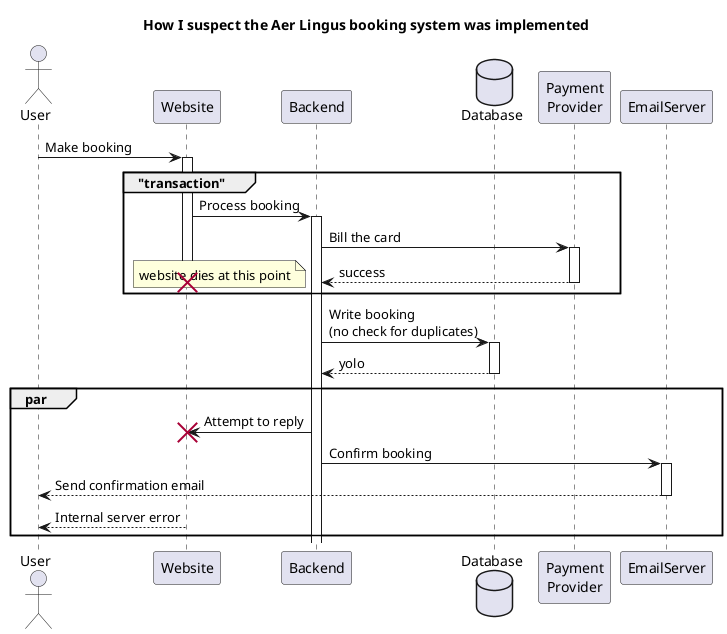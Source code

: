 @startuml  overview

title How I suspect the Aer Lingus booking system was implemented
actor User 
autoactivate on
User -> Website: Make booking 
group "transaction"
Website -> Backend: Process booking
database Database
participant "Payment\nProvider" as Provider 
Backend -> Provider: Bill the card 
return success
note left: website dies at this point
destroy Website
end
Backend -> Database: Write booking \n(no check for duplicates) 
return yolo
par 
Backend -> Website !! : Attempt to reply
Backend -> EmailServer: Confirm booking
EmailServer --> User: Send confirmation email 
Website --> User: Internal server error
end

@enduml